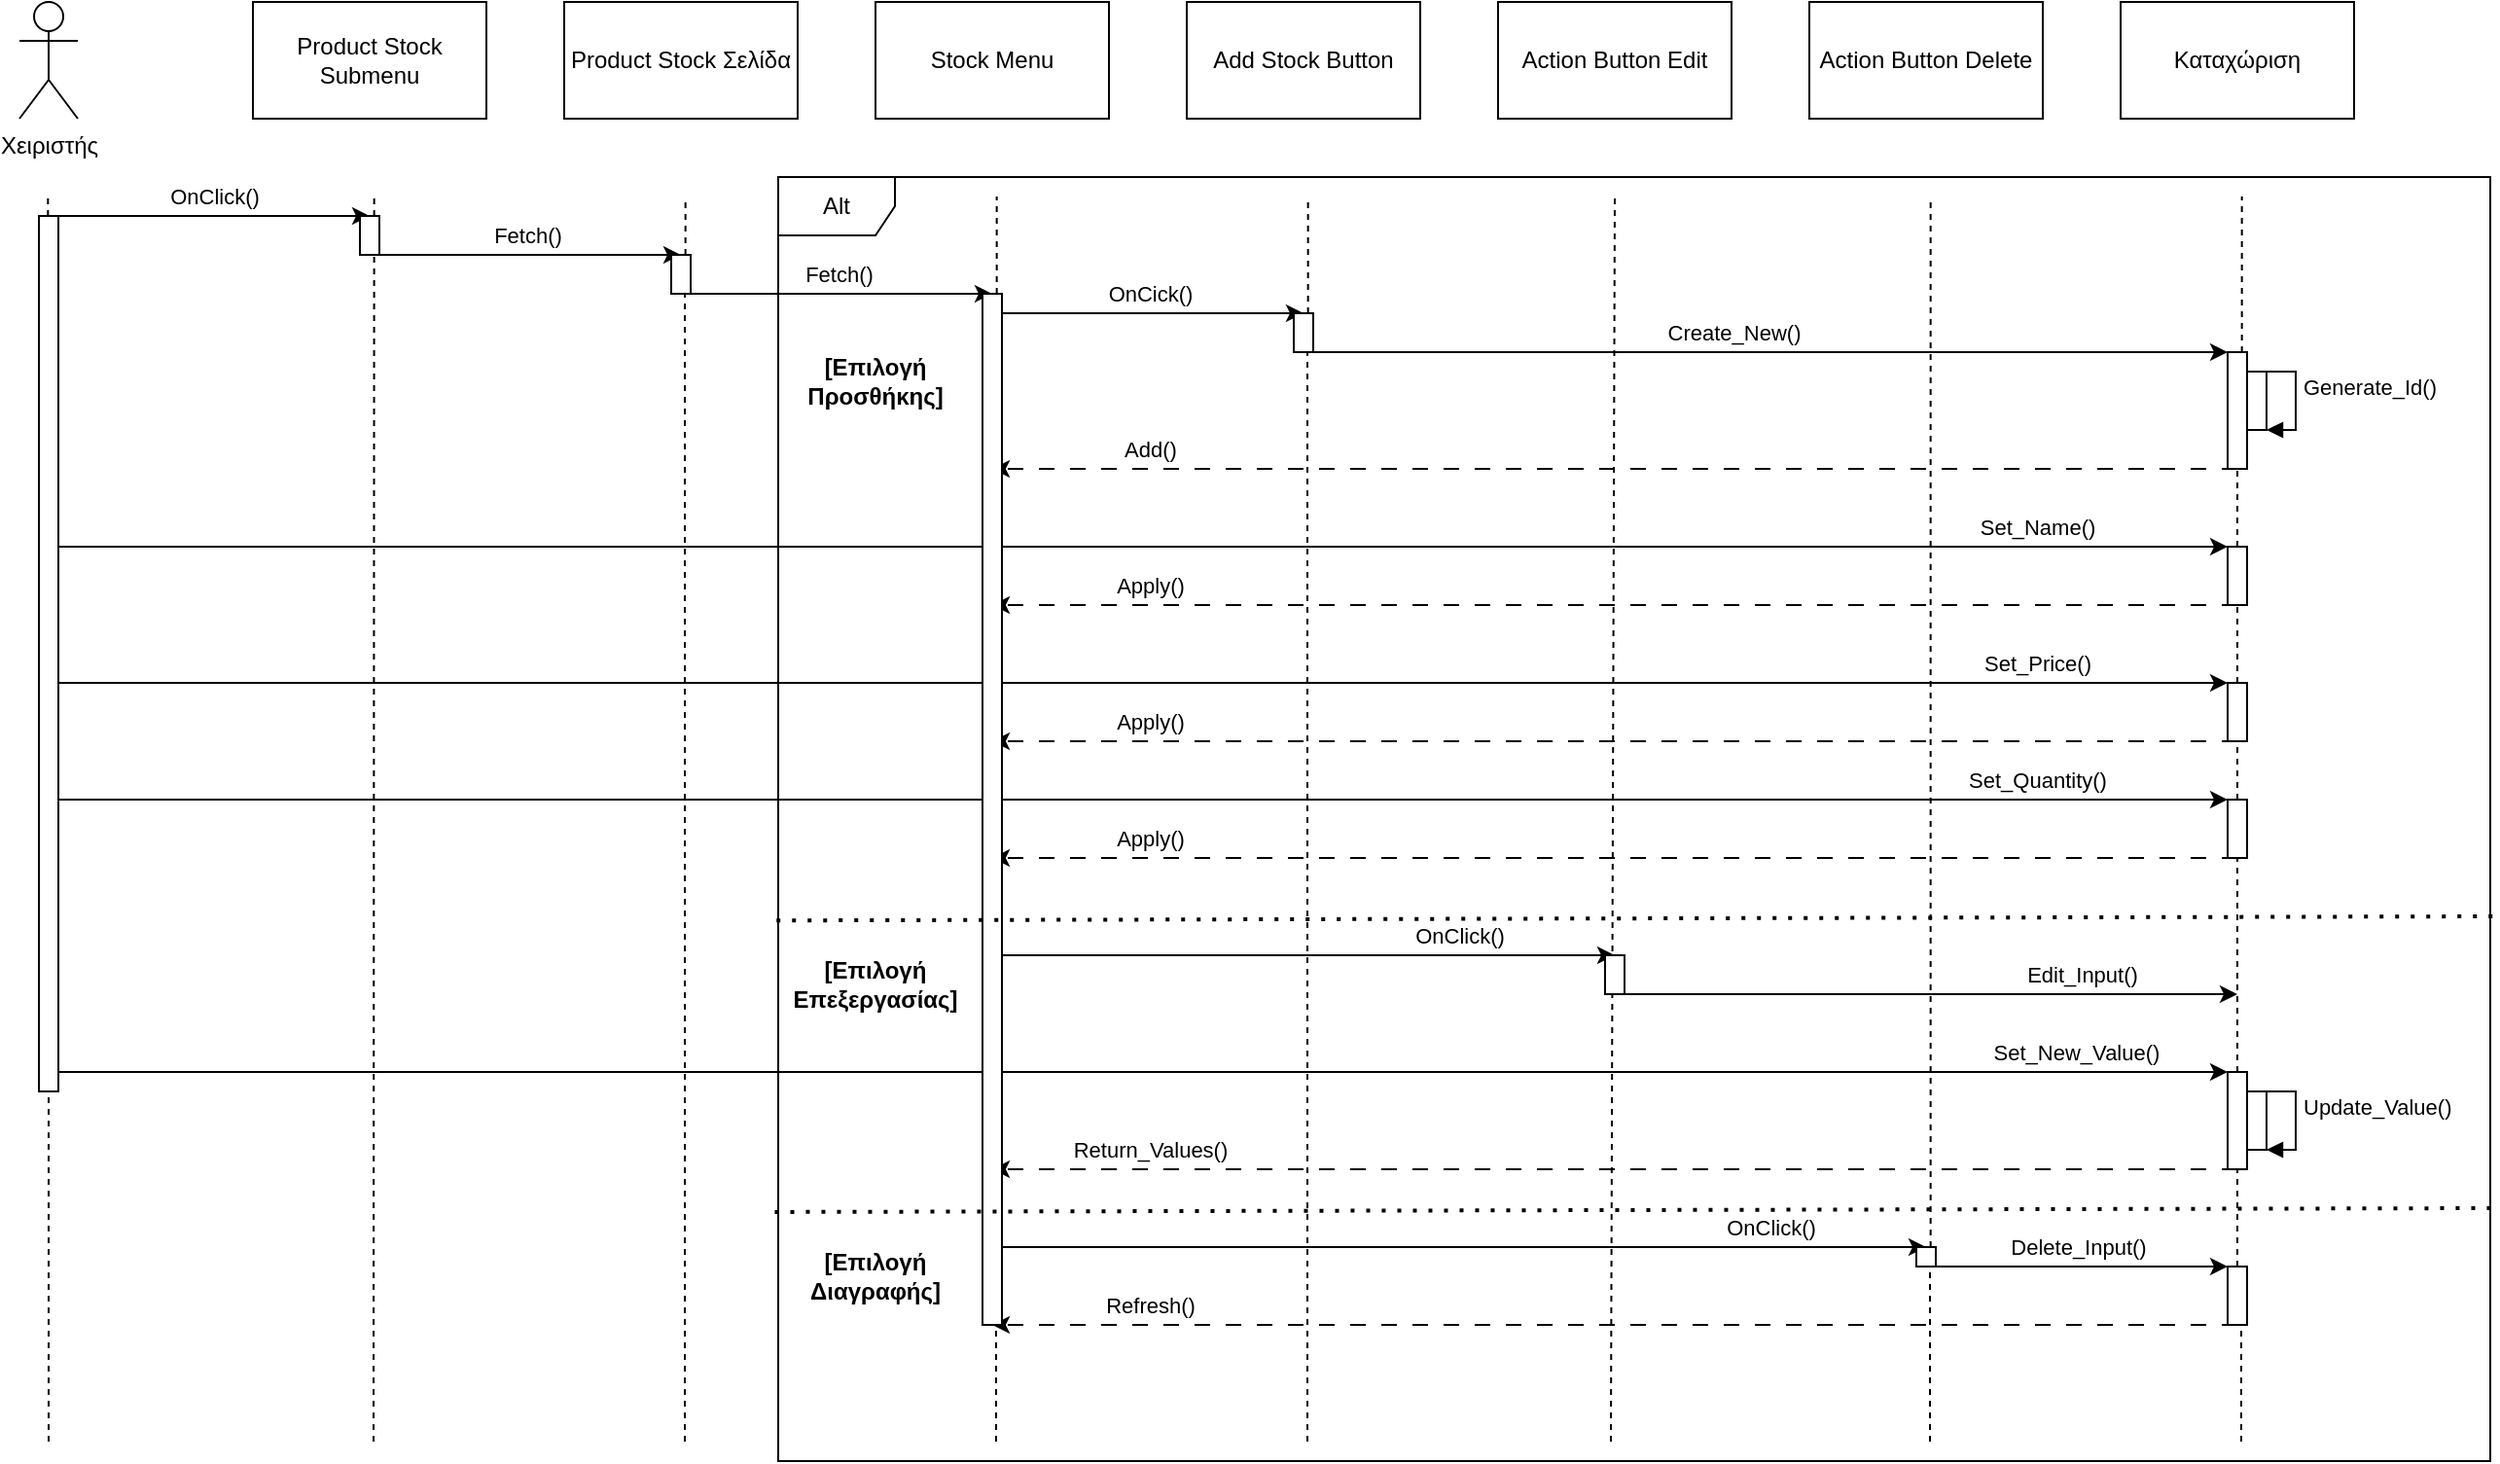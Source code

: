 <mxfile version="24.2.5" type="device">
  <diagram name="Page-1" id="X3NGkwY5kYlvdBe8u0v-">
    <mxGraphModel dx="1631" dy="1828" grid="1" gridSize="10" guides="1" tooltips="1" connect="1" arrows="1" fold="1" page="1" pageScale="1" pageWidth="850" pageHeight="1100" math="0" shadow="0">
      <root>
        <mxCell id="0" />
        <mxCell id="1" parent="0" />
        <mxCell id="H10Eus7PR0W2jTceutVu-1" value="Χειριστής" style="shape=umlActor;verticalLabelPosition=bottom;verticalAlign=top;html=1;outlineConnect=0;" parent="1" vertex="1">
          <mxGeometry x="40" y="180" width="30" height="60" as="geometry" />
        </mxCell>
        <mxCell id="H10Eus7PR0W2jTceutVu-2" value="Product Stock Submenu" style="rounded=0;whiteSpace=wrap;html=1;" parent="1" vertex="1">
          <mxGeometry x="160" y="180" width="120" height="60" as="geometry" />
        </mxCell>
        <mxCell id="H10Eus7PR0W2jTceutVu-3" value="Product Stock Σελίδα" style="rounded=0;whiteSpace=wrap;html=1;" parent="1" vertex="1">
          <mxGeometry x="320" y="180" width="120" height="60" as="geometry" />
        </mxCell>
        <mxCell id="H10Eus7PR0W2jTceutVu-4" value="Stock Menu" style="rounded=0;whiteSpace=wrap;html=1;" parent="1" vertex="1">
          <mxGeometry x="480" y="180" width="120" height="60" as="geometry" />
        </mxCell>
        <mxCell id="H10Eus7PR0W2jTceutVu-5" value="Add Stock Button" style="rounded=0;whiteSpace=wrap;html=1;" parent="1" vertex="1">
          <mxGeometry x="640" y="180" width="120" height="60" as="geometry" />
        </mxCell>
        <mxCell id="H10Eus7PR0W2jTceutVu-6" value="Action Button Edit" style="rounded=0;whiteSpace=wrap;html=1;" parent="1" vertex="1">
          <mxGeometry x="800" y="180" width="120" height="60" as="geometry" />
        </mxCell>
        <mxCell id="H10Eus7PR0W2jTceutVu-8" value="Action Button Delete" style="rounded=0;whiteSpace=wrap;html=1;" parent="1" vertex="1">
          <mxGeometry x="960" y="180" width="120" height="60" as="geometry" />
        </mxCell>
        <mxCell id="H10Eus7PR0W2jTceutVu-9" value="Καταχώριση" style="rounded=0;whiteSpace=wrap;html=1;" parent="1" vertex="1">
          <mxGeometry x="1120" y="180" width="120" height="60" as="geometry" />
        </mxCell>
        <mxCell id="H10Eus7PR0W2jTceutVu-10" value="" style="endArrow=none;dashed=1;html=1;rounded=0;" parent="1" edge="1" source="6MsB1u-Or__ngLBJhquh-13">
          <mxGeometry width="50" height="50" relative="1" as="geometry">
            <mxPoint x="55" y="920" as="sourcePoint" />
            <mxPoint x="54.66" y="280" as="targetPoint" />
          </mxGeometry>
        </mxCell>
        <mxCell id="H10Eus7PR0W2jTceutVu-11" value="" style="endArrow=none;dashed=1;html=1;rounded=0;" parent="1" edge="1">
          <mxGeometry width="50" height="50" relative="1" as="geometry">
            <mxPoint x="222" y="920" as="sourcePoint" />
            <mxPoint x="222.33" y="280" as="targetPoint" />
          </mxGeometry>
        </mxCell>
        <mxCell id="H10Eus7PR0W2jTceutVu-12" value="" style="endArrow=none;dashed=1;html=1;rounded=0;" parent="1" edge="1" source="6MsB1u-Or__ngLBJhquh-2">
          <mxGeometry width="50" height="50" relative="1" as="geometry">
            <mxPoint x="382" y="920" as="sourcePoint" />
            <mxPoint x="382.33" y="280" as="targetPoint" />
          </mxGeometry>
        </mxCell>
        <mxCell id="H10Eus7PR0W2jTceutVu-13" value="" style="endArrow=none;dashed=1;html=1;rounded=0;" parent="1" edge="1" source="6MsB1u-Or__ngLBJhquh-4">
          <mxGeometry width="50" height="50" relative="1" as="geometry">
            <mxPoint x="542" y="920" as="sourcePoint" />
            <mxPoint x="542.33" y="280" as="targetPoint" />
          </mxGeometry>
        </mxCell>
        <mxCell id="H10Eus7PR0W2jTceutVu-14" value="" style="endArrow=none;dashed=1;html=1;rounded=0;" parent="1" edge="1" source="6MsB1u-Or__ngLBJhquh-6">
          <mxGeometry width="50" height="50" relative="1" as="geometry">
            <mxPoint x="702" y="920" as="sourcePoint" />
            <mxPoint x="702.33" y="280" as="targetPoint" />
          </mxGeometry>
        </mxCell>
        <mxCell id="H10Eus7PR0W2jTceutVu-15" value="" style="endArrow=none;dashed=1;html=1;rounded=0;" parent="1" edge="1">
          <mxGeometry width="50" height="50" relative="1" as="geometry">
            <mxPoint x="858" y="920" as="sourcePoint" />
            <mxPoint x="860" y="280" as="targetPoint" />
          </mxGeometry>
        </mxCell>
        <mxCell id="H10Eus7PR0W2jTceutVu-16" value="" style="endArrow=none;dashed=1;html=1;rounded=0;" parent="1" edge="1" source="6MsB1u-Or__ngLBJhquh-25">
          <mxGeometry width="50" height="50" relative="1" as="geometry">
            <mxPoint x="1022" y="920" as="sourcePoint" />
            <mxPoint x="1022.33" y="280" as="targetPoint" />
          </mxGeometry>
        </mxCell>
        <mxCell id="H10Eus7PR0W2jTceutVu-17" value="" style="endArrow=none;dashed=1;html=1;rounded=0;" parent="1" edge="1" source="6MsB1u-Or__ngLBJhquh-8">
          <mxGeometry width="50" height="50" relative="1" as="geometry">
            <mxPoint x="1182" y="920" as="sourcePoint" />
            <mxPoint x="1182.33" y="280" as="targetPoint" />
          </mxGeometry>
        </mxCell>
        <mxCell id="H10Eus7PR0W2jTceutVu-18" value="" style="endArrow=classic;html=1;rounded=0;" parent="1" edge="1">
          <mxGeometry width="50" height="50" relative="1" as="geometry">
            <mxPoint x="60" y="290" as="sourcePoint" />
            <mxPoint x="220" y="290" as="targetPoint" />
          </mxGeometry>
        </mxCell>
        <mxCell id="H10Eus7PR0W2jTceutVu-19" value="OnClick()" style="edgeLabel;html=1;align=center;verticalAlign=middle;resizable=0;points=[];" parent="H10Eus7PR0W2jTceutVu-18" vertex="1" connectable="0">
          <mxGeometry x="-0.272" relative="1" as="geometry">
            <mxPoint x="22" y="-10" as="offset" />
          </mxGeometry>
        </mxCell>
        <mxCell id="H10Eus7PR0W2jTceutVu-20" value="" style="endArrow=classic;html=1;rounded=0;" parent="1" edge="1">
          <mxGeometry width="50" height="50" relative="1" as="geometry">
            <mxPoint x="220" y="310" as="sourcePoint" />
            <mxPoint x="380" y="310" as="targetPoint" />
          </mxGeometry>
        </mxCell>
        <mxCell id="H10Eus7PR0W2jTceutVu-21" value="Fetch()" style="edgeLabel;html=1;align=center;verticalAlign=middle;resizable=0;points=[];" parent="H10Eus7PR0W2jTceutVu-20" vertex="1" connectable="0">
          <mxGeometry x="-0.108" y="-2" relative="1" as="geometry">
            <mxPoint x="9" y="-12" as="offset" />
          </mxGeometry>
        </mxCell>
        <mxCell id="H10Eus7PR0W2jTceutVu-22" value="" style="endArrow=classic;html=1;rounded=0;" parent="1" edge="1">
          <mxGeometry width="50" height="50" relative="1" as="geometry">
            <mxPoint x="380" y="330" as="sourcePoint" />
            <mxPoint x="540" y="330" as="targetPoint" />
          </mxGeometry>
        </mxCell>
        <mxCell id="H10Eus7PR0W2jTceutVu-23" value="Fetch()" style="edgeLabel;html=1;align=center;verticalAlign=middle;resizable=0;points=[];" parent="H10Eus7PR0W2jTceutVu-22" vertex="1" connectable="0">
          <mxGeometry x="-0.108" y="-2" relative="1" as="geometry">
            <mxPoint x="9" y="-12" as="offset" />
          </mxGeometry>
        </mxCell>
        <mxCell id="H10Eus7PR0W2jTceutVu-24" value="" style="endArrow=classic;html=1;rounded=0;" parent="1" edge="1">
          <mxGeometry width="50" height="50" relative="1" as="geometry">
            <mxPoint x="540" y="340" as="sourcePoint" />
            <mxPoint x="700" y="340" as="targetPoint" />
          </mxGeometry>
        </mxCell>
        <mxCell id="H10Eus7PR0W2jTceutVu-25" value="OnCick()" style="edgeLabel;html=1;align=center;verticalAlign=middle;resizable=0;points=[];" parent="H10Eus7PR0W2jTceutVu-24" vertex="1" connectable="0">
          <mxGeometry x="-0.108" y="-2" relative="1" as="geometry">
            <mxPoint x="9" y="-12" as="offset" />
          </mxGeometry>
        </mxCell>
        <mxCell id="H10Eus7PR0W2jTceutVu-26" value="" style="endArrow=classic;html=1;rounded=0;" parent="1" edge="1">
          <mxGeometry width="50" height="50" relative="1" as="geometry">
            <mxPoint x="540" y="670" as="sourcePoint" />
            <mxPoint x="860" y="670" as="targetPoint" />
            <Array as="points">
              <mxPoint x="780" y="670" />
            </Array>
          </mxGeometry>
        </mxCell>
        <mxCell id="H10Eus7PR0W2jTceutVu-27" value="OnClick()" style="edgeLabel;html=1;align=center;verticalAlign=middle;resizable=0;points=[];" parent="H10Eus7PR0W2jTceutVu-26" vertex="1" connectable="0">
          <mxGeometry x="-0.108" y="-2" relative="1" as="geometry">
            <mxPoint x="97" y="-12" as="offset" />
          </mxGeometry>
        </mxCell>
        <mxCell id="H10Eus7PR0W2jTceutVu-29" value="" style="endArrow=classic;html=1;rounded=0;" parent="1" edge="1">
          <mxGeometry width="50" height="50" relative="1" as="geometry">
            <mxPoint x="540" y="820" as="sourcePoint" />
            <mxPoint x="1020" y="820" as="targetPoint" />
            <Array as="points">
              <mxPoint x="780" y="820" />
            </Array>
          </mxGeometry>
        </mxCell>
        <mxCell id="H10Eus7PR0W2jTceutVu-30" value="OnClick()" style="edgeLabel;html=1;align=center;verticalAlign=middle;resizable=0;points=[];" parent="H10Eus7PR0W2jTceutVu-29" vertex="1" connectable="0">
          <mxGeometry x="-0.108" y="-2" relative="1" as="geometry">
            <mxPoint x="186" y="-12" as="offset" />
          </mxGeometry>
        </mxCell>
        <mxCell id="H10Eus7PR0W2jTceutVu-33" value="" style="endArrow=classic;html=1;rounded=0;" parent="1" edge="1" target="6MsB1u-Or__ngLBJhquh-8">
          <mxGeometry width="50" height="50" relative="1" as="geometry">
            <mxPoint x="700" y="360" as="sourcePoint" />
            <mxPoint x="1180" y="360" as="targetPoint" />
          </mxGeometry>
        </mxCell>
        <mxCell id="H10Eus7PR0W2jTceutVu-34" value="Create_New()" style="edgeLabel;html=1;align=center;verticalAlign=middle;resizable=0;points=[];" parent="H10Eus7PR0W2jTceutVu-33" vertex="1" connectable="0">
          <mxGeometry x="-0.108" y="-2" relative="1" as="geometry">
            <mxPoint x="9" y="-12" as="offset" />
          </mxGeometry>
        </mxCell>
        <mxCell id="H10Eus7PR0W2jTceutVu-36" value="Generate_Id()" style="html=1;align=left;spacingLeft=2;endArrow=block;rounded=0;edgeStyle=orthogonalEdgeStyle;curved=0;rounded=0;" parent="1" edge="1" target="6MsB1u-Or__ngLBJhquh-10">
          <mxGeometry relative="1" as="geometry">
            <mxPoint x="1180" y="370" as="sourcePoint" />
            <Array as="points">
              <mxPoint x="1210" y="370" />
              <mxPoint x="1210" y="400" />
            </Array>
            <mxPoint x="1185" y="400" as="targetPoint" />
          </mxGeometry>
        </mxCell>
        <mxCell id="H10Eus7PR0W2jTceutVu-37" value="" style="endArrow=classic;html=1;rounded=0;dashed=1;dashPattern=8 8;" parent="1" edge="1">
          <mxGeometry width="50" height="50" relative="1" as="geometry">
            <mxPoint x="1180" y="420" as="sourcePoint" />
            <mxPoint x="540" y="420" as="targetPoint" />
          </mxGeometry>
        </mxCell>
        <mxCell id="H10Eus7PR0W2jTceutVu-38" value="Add()" style="edgeLabel;html=1;align=center;verticalAlign=middle;resizable=0;points=[];" parent="H10Eus7PR0W2jTceutVu-37" vertex="1" connectable="0">
          <mxGeometry x="-0.108" y="-2" relative="1" as="geometry">
            <mxPoint x="-274" y="-8" as="offset" />
          </mxGeometry>
        </mxCell>
        <mxCell id="H10Eus7PR0W2jTceutVu-39" value="" style="endArrow=classic;html=1;rounded=0;" parent="1" edge="1" target="6MsB1u-Or__ngLBJhquh-20">
          <mxGeometry width="50" height="50" relative="1" as="geometry">
            <mxPoint x="50" y="460" as="sourcePoint" />
            <mxPoint x="1182.353" y="460" as="targetPoint" />
          </mxGeometry>
        </mxCell>
        <mxCell id="H10Eus7PR0W2jTceutVu-40" value="Set_Name()" style="edgeLabel;html=1;align=center;verticalAlign=middle;resizable=0;points=[];" parent="H10Eus7PR0W2jTceutVu-39" vertex="1" connectable="0">
          <mxGeometry x="-0.272" relative="1" as="geometry">
            <mxPoint x="617" y="-10" as="offset" />
          </mxGeometry>
        </mxCell>
        <mxCell id="H10Eus7PR0W2jTceutVu-41" value="" style="endArrow=classic;html=1;rounded=0;dashed=1;dashPattern=8 8;" parent="1" edge="1">
          <mxGeometry width="50" height="50" relative="1" as="geometry">
            <mxPoint x="1180" y="490" as="sourcePoint" />
            <mxPoint x="540" y="490" as="targetPoint" />
          </mxGeometry>
        </mxCell>
        <mxCell id="H10Eus7PR0W2jTceutVu-42" value="Apply()" style="edgeLabel;html=1;align=center;verticalAlign=middle;resizable=0;points=[];" parent="H10Eus7PR0W2jTceutVu-41" vertex="1" connectable="0">
          <mxGeometry x="-0.108" y="-2" relative="1" as="geometry">
            <mxPoint x="-274" y="-8" as="offset" />
          </mxGeometry>
        </mxCell>
        <mxCell id="H10Eus7PR0W2jTceutVu-43" value="" style="endArrow=classic;html=1;rounded=0;" parent="1" edge="1" target="6MsB1u-Or__ngLBJhquh-18">
          <mxGeometry width="50" height="50" relative="1" as="geometry">
            <mxPoint x="50" y="530" as="sourcePoint" />
            <mxPoint x="1182.353" y="530" as="targetPoint" />
          </mxGeometry>
        </mxCell>
        <mxCell id="H10Eus7PR0W2jTceutVu-44" value="Set_Price()" style="edgeLabel;html=1;align=center;verticalAlign=middle;resizable=0;points=[];" parent="H10Eus7PR0W2jTceutVu-43" vertex="1" connectable="0">
          <mxGeometry x="-0.272" relative="1" as="geometry">
            <mxPoint x="617" y="-10" as="offset" />
          </mxGeometry>
        </mxCell>
        <mxCell id="H10Eus7PR0W2jTceutVu-45" value="" style="endArrow=classic;html=1;rounded=0;dashed=1;dashPattern=8 8;" parent="1" edge="1">
          <mxGeometry width="50" height="50" relative="1" as="geometry">
            <mxPoint x="1180" y="560" as="sourcePoint" />
            <mxPoint x="540" y="560" as="targetPoint" />
          </mxGeometry>
        </mxCell>
        <mxCell id="H10Eus7PR0W2jTceutVu-46" value="Apply()" style="edgeLabel;html=1;align=center;verticalAlign=middle;resizable=0;points=[];" parent="H10Eus7PR0W2jTceutVu-45" vertex="1" connectable="0">
          <mxGeometry x="-0.108" y="-2" relative="1" as="geometry">
            <mxPoint x="-274" y="-8" as="offset" />
          </mxGeometry>
        </mxCell>
        <mxCell id="H10Eus7PR0W2jTceutVu-47" value="" style="endArrow=classic;html=1;rounded=0;" parent="1" edge="1" target="6MsB1u-Or__ngLBJhquh-16">
          <mxGeometry width="50" height="50" relative="1" as="geometry">
            <mxPoint x="50" y="590" as="sourcePoint" />
            <mxPoint x="1182.353" y="590" as="targetPoint" />
          </mxGeometry>
        </mxCell>
        <mxCell id="H10Eus7PR0W2jTceutVu-48" value="Set_Quantity()" style="edgeLabel;html=1;align=center;verticalAlign=middle;resizable=0;points=[];" parent="H10Eus7PR0W2jTceutVu-47" vertex="1" connectable="0">
          <mxGeometry x="-0.272" relative="1" as="geometry">
            <mxPoint x="617" y="-10" as="offset" />
          </mxGeometry>
        </mxCell>
        <mxCell id="H10Eus7PR0W2jTceutVu-49" value="" style="endArrow=classic;html=1;rounded=0;dashed=1;dashPattern=8 8;" parent="1" edge="1">
          <mxGeometry width="50" height="50" relative="1" as="geometry">
            <mxPoint x="1180" y="620" as="sourcePoint" />
            <mxPoint x="540" y="620" as="targetPoint" />
          </mxGeometry>
        </mxCell>
        <mxCell id="H10Eus7PR0W2jTceutVu-50" value="Apply()" style="edgeLabel;html=1;align=center;verticalAlign=middle;resizable=0;points=[];" parent="H10Eus7PR0W2jTceutVu-49" vertex="1" connectable="0">
          <mxGeometry x="-0.108" y="-2" relative="1" as="geometry">
            <mxPoint x="-274" y="-8" as="offset" />
          </mxGeometry>
        </mxCell>
        <mxCell id="H10Eus7PR0W2jTceutVu-51" value="" style="endArrow=classic;html=1;rounded=0;" parent="1" edge="1">
          <mxGeometry width="50" height="50" relative="1" as="geometry">
            <mxPoint x="860" y="690" as="sourcePoint" />
            <mxPoint x="1180" y="690" as="targetPoint" />
            <Array as="points">
              <mxPoint x="1100" y="690" />
            </Array>
          </mxGeometry>
        </mxCell>
        <mxCell id="H10Eus7PR0W2jTceutVu-52" value="Edit_Input()" style="edgeLabel;html=1;align=center;verticalAlign=middle;resizable=0;points=[];" parent="H10Eus7PR0W2jTceutVu-51" vertex="1" connectable="0">
          <mxGeometry x="-0.108" y="-2" relative="1" as="geometry">
            <mxPoint x="97" y="-12" as="offset" />
          </mxGeometry>
        </mxCell>
        <mxCell id="H10Eus7PR0W2jTceutVu-53" value="" style="endArrow=classic;html=1;rounded=0;" parent="1" edge="1" target="6MsB1u-Or__ngLBJhquh-22">
          <mxGeometry width="50" height="50" relative="1" as="geometry">
            <mxPoint x="50" y="730" as="sourcePoint" />
            <mxPoint x="1182.353" y="730" as="targetPoint" />
          </mxGeometry>
        </mxCell>
        <mxCell id="H10Eus7PR0W2jTceutVu-54" value="Set_New_Value()" style="edgeLabel;html=1;align=center;verticalAlign=middle;resizable=0;points=[];" parent="H10Eus7PR0W2jTceutVu-53" vertex="1" connectable="0">
          <mxGeometry x="-0.272" relative="1" as="geometry">
            <mxPoint x="637" y="-10" as="offset" />
          </mxGeometry>
        </mxCell>
        <mxCell id="H10Eus7PR0W2jTceutVu-55" value="Update_Value()" style="html=1;align=left;spacingLeft=2;endArrow=block;rounded=0;edgeStyle=orthogonalEdgeStyle;curved=0;rounded=0;" parent="1" edge="1" target="6MsB1u-Or__ngLBJhquh-24">
          <mxGeometry relative="1" as="geometry">
            <mxPoint x="1180" y="740" as="sourcePoint" />
            <Array as="points">
              <mxPoint x="1210" y="740" />
              <mxPoint x="1210" y="770" />
            </Array>
            <mxPoint x="1185" y="770" as="targetPoint" />
          </mxGeometry>
        </mxCell>
        <mxCell id="H10Eus7PR0W2jTceutVu-57" value="" style="endArrow=classic;html=1;rounded=0;dashed=1;dashPattern=8 8;" parent="1" edge="1">
          <mxGeometry width="50" height="50" relative="1" as="geometry">
            <mxPoint x="1180" y="780" as="sourcePoint" />
            <mxPoint x="540" y="780" as="targetPoint" />
          </mxGeometry>
        </mxCell>
        <mxCell id="H10Eus7PR0W2jTceutVu-58" value="Return_Values()" style="edgeLabel;html=1;align=center;verticalAlign=middle;resizable=0;points=[];" parent="H10Eus7PR0W2jTceutVu-57" vertex="1" connectable="0">
          <mxGeometry x="-0.108" y="-2" relative="1" as="geometry">
            <mxPoint x="-274" y="-8" as="offset" />
          </mxGeometry>
        </mxCell>
        <mxCell id="H10Eus7PR0W2jTceutVu-59" value="" style="endArrow=classic;html=1;rounded=0;" parent="1" edge="1" target="6MsB1u-Or__ngLBJhquh-30">
          <mxGeometry width="50" height="50" relative="1" as="geometry">
            <mxPoint x="1020" y="830" as="sourcePoint" />
            <mxPoint x="1180" y="830" as="targetPoint" />
          </mxGeometry>
        </mxCell>
        <mxCell id="H10Eus7PR0W2jTceutVu-60" value="Delete_Input()" style="edgeLabel;html=1;align=center;verticalAlign=middle;resizable=0;points=[];" parent="H10Eus7PR0W2jTceutVu-59" vertex="1" connectable="0">
          <mxGeometry x="-0.108" y="-2" relative="1" as="geometry">
            <mxPoint x="9" y="-12" as="offset" />
          </mxGeometry>
        </mxCell>
        <mxCell id="H10Eus7PR0W2jTceutVu-62" value="" style="endArrow=classic;html=1;rounded=0;dashed=1;dashPattern=8 8;" parent="1" edge="1">
          <mxGeometry width="50" height="50" relative="1" as="geometry">
            <mxPoint x="1180" y="860" as="sourcePoint" />
            <mxPoint x="540" y="860" as="targetPoint" />
          </mxGeometry>
        </mxCell>
        <mxCell id="H10Eus7PR0W2jTceutVu-63" value="Refresh()" style="edgeLabel;html=1;align=center;verticalAlign=middle;resizable=0;points=[];" parent="H10Eus7PR0W2jTceutVu-62" vertex="1" connectable="0">
          <mxGeometry x="-0.108" y="-2" relative="1" as="geometry">
            <mxPoint x="-274" y="-8" as="offset" />
          </mxGeometry>
        </mxCell>
        <mxCell id="6MsB1u-Or__ngLBJhquh-1" value="" style="html=1;points=[[0,0,0,0,5],[0,1,0,0,-5],[1,0,0,0,5],[1,1,0,0,-5]];perimeter=orthogonalPerimeter;outlineConnect=0;targetShapes=umlLifeline;portConstraint=eastwest;newEdgeStyle={&quot;curved&quot;:0,&quot;rounded&quot;:0};" vertex="1" parent="1">
          <mxGeometry x="215" y="290" width="10" height="20" as="geometry" />
        </mxCell>
        <mxCell id="6MsB1u-Or__ngLBJhquh-3" value="" style="endArrow=none;dashed=1;html=1;rounded=0;" edge="1" parent="1" target="6MsB1u-Or__ngLBJhquh-2">
          <mxGeometry width="50" height="50" relative="1" as="geometry">
            <mxPoint x="382" y="920" as="sourcePoint" />
            <mxPoint x="382.33" y="280" as="targetPoint" />
          </mxGeometry>
        </mxCell>
        <mxCell id="6MsB1u-Or__ngLBJhquh-2" value="" style="html=1;points=[[0,0,0,0,5],[0,1,0,0,-5],[1,0,0,0,5],[1,1,0,0,-5]];perimeter=orthogonalPerimeter;outlineConnect=0;targetShapes=umlLifeline;portConstraint=eastwest;newEdgeStyle={&quot;curved&quot;:0,&quot;rounded&quot;:0};" vertex="1" parent="1">
          <mxGeometry x="375" y="310" width="10" height="20" as="geometry" />
        </mxCell>
        <mxCell id="6MsB1u-Or__ngLBJhquh-5" value="" style="endArrow=none;dashed=1;html=1;rounded=0;" edge="1" parent="1" target="6MsB1u-Or__ngLBJhquh-4">
          <mxGeometry width="50" height="50" relative="1" as="geometry">
            <mxPoint x="542" y="920" as="sourcePoint" />
            <mxPoint x="542.33" y="280" as="targetPoint" />
          </mxGeometry>
        </mxCell>
        <mxCell id="6MsB1u-Or__ngLBJhquh-4" value="" style="html=1;points=[[0,0,0,0,5],[0,1,0,0,-5],[1,0,0,0,5],[1,1,0,0,-5]];perimeter=orthogonalPerimeter;outlineConnect=0;targetShapes=umlLifeline;portConstraint=eastwest;newEdgeStyle={&quot;curved&quot;:0,&quot;rounded&quot;:0};" vertex="1" parent="1">
          <mxGeometry x="535" y="330" width="10" height="530" as="geometry" />
        </mxCell>
        <mxCell id="6MsB1u-Or__ngLBJhquh-7" value="" style="endArrow=none;dashed=1;html=1;rounded=0;" edge="1" parent="1" target="6MsB1u-Or__ngLBJhquh-6">
          <mxGeometry width="50" height="50" relative="1" as="geometry">
            <mxPoint x="702" y="920" as="sourcePoint" />
            <mxPoint x="702.33" y="280" as="targetPoint" />
          </mxGeometry>
        </mxCell>
        <mxCell id="6MsB1u-Or__ngLBJhquh-6" value="" style="html=1;points=[[0,0,0,0,5],[0,1,0,0,-5],[1,0,0,0,5],[1,1,0,0,-5]];perimeter=orthogonalPerimeter;outlineConnect=0;targetShapes=umlLifeline;portConstraint=eastwest;newEdgeStyle={&quot;curved&quot;:0,&quot;rounded&quot;:0};" vertex="1" parent="1">
          <mxGeometry x="695" y="340" width="10" height="20" as="geometry" />
        </mxCell>
        <mxCell id="6MsB1u-Or__ngLBJhquh-9" value="" style="endArrow=none;dashed=1;html=1;rounded=0;" edge="1" parent="1" source="6MsB1u-Or__ngLBJhquh-20" target="6MsB1u-Or__ngLBJhquh-8">
          <mxGeometry width="50" height="50" relative="1" as="geometry">
            <mxPoint x="1182" y="920" as="sourcePoint" />
            <mxPoint x="1182.33" y="280" as="targetPoint" />
          </mxGeometry>
        </mxCell>
        <mxCell id="6MsB1u-Or__ngLBJhquh-8" value="" style="html=1;points=[[0,0,0,0,5],[0,1,0,0,-5],[1,0,0,0,5],[1,1,0,0,-5]];perimeter=orthogonalPerimeter;outlineConnect=0;targetShapes=umlLifeline;portConstraint=eastwest;newEdgeStyle={&quot;curved&quot;:0,&quot;rounded&quot;:0};" vertex="1" parent="1">
          <mxGeometry x="1175" y="360" width="10" height="60" as="geometry" />
        </mxCell>
        <mxCell id="6MsB1u-Or__ngLBJhquh-10" value="" style="html=1;points=[[0,0,0,0,5],[0,1,0,0,-5],[1,0,0,0,5],[1,1,0,0,-5]];perimeter=orthogonalPerimeter;outlineConnect=0;targetShapes=umlLifeline;portConstraint=eastwest;newEdgeStyle={&quot;curved&quot;:0,&quot;rounded&quot;:0};" vertex="1" parent="1">
          <mxGeometry x="1185" y="370" width="10" height="30" as="geometry" />
        </mxCell>
        <mxCell id="6MsB1u-Or__ngLBJhquh-12" value="" style="endArrow=none;dashed=1;html=1;rounded=0;" edge="1" parent="1" target="6MsB1u-Or__ngLBJhquh-13">
          <mxGeometry width="50" height="50" relative="1" as="geometry">
            <mxPoint x="55" y="920" as="sourcePoint" />
            <mxPoint x="54.66" y="280" as="targetPoint" />
          </mxGeometry>
        </mxCell>
        <mxCell id="6MsB1u-Or__ngLBJhquh-13" value="" style="html=1;points=[[0,0,0,0,5],[0,1,0,0,-5],[1,0,0,0,5],[1,1,0,0,-5]];perimeter=orthogonalPerimeter;outlineConnect=0;targetShapes=umlLifeline;portConstraint=eastwest;newEdgeStyle={&quot;curved&quot;:0,&quot;rounded&quot;:0};" vertex="1" parent="1">
          <mxGeometry x="50" y="290" width="10" height="450" as="geometry" />
        </mxCell>
        <mxCell id="6MsB1u-Or__ngLBJhquh-15" value="" style="html=1;points=[[0,0,0,0,5],[0,1,0,0,-5],[1,0,0,0,5],[1,1,0,0,-5]];perimeter=orthogonalPerimeter;outlineConnect=0;targetShapes=umlLifeline;portConstraint=eastwest;newEdgeStyle={&quot;curved&quot;:0,&quot;rounded&quot;:0};" vertex="1" parent="1">
          <mxGeometry x="855" y="670" width="10" height="20" as="geometry" />
        </mxCell>
        <mxCell id="6MsB1u-Or__ngLBJhquh-17" value="" style="endArrow=none;dashed=1;html=1;rounded=0;" edge="1" parent="1" source="6MsB1u-Or__ngLBJhquh-22" target="6MsB1u-Or__ngLBJhquh-16">
          <mxGeometry width="50" height="50" relative="1" as="geometry">
            <mxPoint x="1182" y="920" as="sourcePoint" />
            <mxPoint x="1182" y="420" as="targetPoint" />
          </mxGeometry>
        </mxCell>
        <mxCell id="6MsB1u-Or__ngLBJhquh-16" value="" style="html=1;points=[[0,0,0,0,5],[0,1,0,0,-5],[1,0,0,0,5],[1,1,0,0,-5]];perimeter=orthogonalPerimeter;outlineConnect=0;targetShapes=umlLifeline;portConstraint=eastwest;newEdgeStyle={&quot;curved&quot;:0,&quot;rounded&quot;:0};" vertex="1" parent="1">
          <mxGeometry x="1175" y="590" width="10" height="30" as="geometry" />
        </mxCell>
        <mxCell id="6MsB1u-Or__ngLBJhquh-19" value="" style="endArrow=none;dashed=1;html=1;rounded=0;" edge="1" parent="1" source="6MsB1u-Or__ngLBJhquh-16" target="6MsB1u-Or__ngLBJhquh-18">
          <mxGeometry width="50" height="50" relative="1" as="geometry">
            <mxPoint x="1180" y="590" as="sourcePoint" />
            <mxPoint x="1180" y="420" as="targetPoint" />
          </mxGeometry>
        </mxCell>
        <mxCell id="6MsB1u-Or__ngLBJhquh-18" value="" style="html=1;points=[[0,0,0,0,5],[0,1,0,0,-5],[1,0,0,0,5],[1,1,0,0,-5]];perimeter=orthogonalPerimeter;outlineConnect=0;targetShapes=umlLifeline;portConstraint=eastwest;newEdgeStyle={&quot;curved&quot;:0,&quot;rounded&quot;:0};" vertex="1" parent="1">
          <mxGeometry x="1175" y="530" width="10" height="30" as="geometry" />
        </mxCell>
        <mxCell id="6MsB1u-Or__ngLBJhquh-21" value="" style="endArrow=none;dashed=1;html=1;rounded=0;" edge="1" parent="1" source="6MsB1u-Or__ngLBJhquh-18" target="6MsB1u-Or__ngLBJhquh-20">
          <mxGeometry width="50" height="50" relative="1" as="geometry">
            <mxPoint x="1180" y="530" as="sourcePoint" />
            <mxPoint x="1180" y="420" as="targetPoint" />
          </mxGeometry>
        </mxCell>
        <mxCell id="6MsB1u-Or__ngLBJhquh-20" value="" style="html=1;points=[[0,0,0,0,5],[0,1,0,0,-5],[1,0,0,0,5],[1,1,0,0,-5]];perimeter=orthogonalPerimeter;outlineConnect=0;targetShapes=umlLifeline;portConstraint=eastwest;newEdgeStyle={&quot;curved&quot;:0,&quot;rounded&quot;:0};" vertex="1" parent="1">
          <mxGeometry x="1175" y="460" width="10" height="30" as="geometry" />
        </mxCell>
        <mxCell id="6MsB1u-Or__ngLBJhquh-23" value="" style="endArrow=none;dashed=1;html=1;rounded=0;" edge="1" parent="1" source="6MsB1u-Or__ngLBJhquh-30" target="6MsB1u-Or__ngLBJhquh-22">
          <mxGeometry width="50" height="50" relative="1" as="geometry">
            <mxPoint x="1182" y="920" as="sourcePoint" />
            <mxPoint x="1182" y="620" as="targetPoint" />
          </mxGeometry>
        </mxCell>
        <mxCell id="6MsB1u-Or__ngLBJhquh-22" value="" style="html=1;points=[[0,0,0,0,5],[0,1,0,0,-5],[1,0,0,0,5],[1,1,0,0,-5]];perimeter=orthogonalPerimeter;outlineConnect=0;targetShapes=umlLifeline;portConstraint=eastwest;newEdgeStyle={&quot;curved&quot;:0,&quot;rounded&quot;:0};" vertex="1" parent="1">
          <mxGeometry x="1175" y="730" width="10" height="50" as="geometry" />
        </mxCell>
        <mxCell id="6MsB1u-Or__ngLBJhquh-24" value="" style="html=1;points=[[0,0,0,0,5],[0,1,0,0,-5],[1,0,0,0,5],[1,1,0,0,-5]];perimeter=orthogonalPerimeter;outlineConnect=0;targetShapes=umlLifeline;portConstraint=eastwest;newEdgeStyle={&quot;curved&quot;:0,&quot;rounded&quot;:0};" vertex="1" parent="1">
          <mxGeometry x="1185" y="740" width="10" height="30" as="geometry" />
        </mxCell>
        <mxCell id="6MsB1u-Or__ngLBJhquh-29" value="" style="endArrow=none;dashed=1;html=1;rounded=0;" edge="1" parent="1" target="6MsB1u-Or__ngLBJhquh-25">
          <mxGeometry width="50" height="50" relative="1" as="geometry">
            <mxPoint x="1022" y="920" as="sourcePoint" />
            <mxPoint x="1022.33" y="280" as="targetPoint" />
          </mxGeometry>
        </mxCell>
        <mxCell id="6MsB1u-Or__ngLBJhquh-25" value="" style="html=1;points=[[0,0,0,0,5],[0,1,0,0,-5],[1,0,0,0,5],[1,1,0,0,-5]];perimeter=orthogonalPerimeter;outlineConnect=0;targetShapes=umlLifeline;portConstraint=eastwest;newEdgeStyle={&quot;curved&quot;:0,&quot;rounded&quot;:0};" vertex="1" parent="1">
          <mxGeometry x="1015" y="820" width="10" height="10" as="geometry" />
        </mxCell>
        <mxCell id="6MsB1u-Or__ngLBJhquh-31" value="" style="endArrow=none;dashed=1;html=1;rounded=0;" edge="1" parent="1" target="6MsB1u-Or__ngLBJhquh-30">
          <mxGeometry width="50" height="50" relative="1" as="geometry">
            <mxPoint x="1182" y="920" as="sourcePoint" />
            <mxPoint x="1182" y="780" as="targetPoint" />
          </mxGeometry>
        </mxCell>
        <mxCell id="6MsB1u-Or__ngLBJhquh-30" value="" style="html=1;points=[[0,0,0,0,5],[0,1,0,0,-5],[1,0,0,0,5],[1,1,0,0,-5]];perimeter=orthogonalPerimeter;outlineConnect=0;targetShapes=umlLifeline;portConstraint=eastwest;newEdgeStyle={&quot;curved&quot;:0,&quot;rounded&quot;:0};" vertex="1" parent="1">
          <mxGeometry x="1175" y="830" width="10" height="30" as="geometry" />
        </mxCell>
        <mxCell id="6MsB1u-Or__ngLBJhquh-32" value="Alt" style="shape=umlFrame;whiteSpace=wrap;html=1;pointerEvents=0;" vertex="1" parent="1">
          <mxGeometry x="430" y="270" width="880" height="660" as="geometry" />
        </mxCell>
        <mxCell id="6MsB1u-Or__ngLBJhquh-33" value="" style="endArrow=none;dashed=1;html=1;dashPattern=1 3;strokeWidth=2;rounded=0;entryX=1.002;entryY=0.586;entryDx=0;entryDy=0;entryPerimeter=0;exitX=-0.001;exitY=0.579;exitDx=0;exitDy=0;exitPerimeter=0;" edge="1" parent="1" source="6MsB1u-Or__ngLBJhquh-32">
          <mxGeometry width="50" height="50" relative="1" as="geometry">
            <mxPoint x="480" y="653.24" as="sourcePoint" />
            <mxPoint x="1311.66" y="650" as="targetPoint" />
          </mxGeometry>
        </mxCell>
        <mxCell id="6MsB1u-Or__ngLBJhquh-34" value="" style="endArrow=none;dashed=1;html=1;dashPattern=1 3;strokeWidth=2;rounded=0;entryX=1.002;entryY=0.586;entryDx=0;entryDy=0;entryPerimeter=0;exitX=-0.002;exitY=0.806;exitDx=0;exitDy=0;exitPerimeter=0;" edge="1" parent="1" source="6MsB1u-Or__ngLBJhquh-32">
          <mxGeometry width="50" height="50" relative="1" as="geometry">
            <mxPoint x="480" y="803" as="sourcePoint" />
            <mxPoint x="1311.66" y="800" as="targetPoint" />
          </mxGeometry>
        </mxCell>
        <mxCell id="6MsB1u-Or__ngLBJhquh-35" value="&lt;b&gt;[Επιλογή Προσθήκης]&lt;/b&gt;" style="text;html=1;align=center;verticalAlign=middle;whiteSpace=wrap;rounded=0;" vertex="1" parent="1">
          <mxGeometry x="450" y="360" width="60" height="30" as="geometry" />
        </mxCell>
        <mxCell id="6MsB1u-Or__ngLBJhquh-36" value="&lt;b&gt;[Επιλογή Επεξεργασίας]&lt;/b&gt;" style="text;html=1;align=center;verticalAlign=middle;whiteSpace=wrap;rounded=0;" vertex="1" parent="1">
          <mxGeometry x="450" y="670" width="60" height="30" as="geometry" />
        </mxCell>
        <mxCell id="6MsB1u-Or__ngLBJhquh-37" value="&lt;b&gt;[Επιλογή Διαγραφής]&lt;/b&gt;" style="text;html=1;align=center;verticalAlign=middle;whiteSpace=wrap;rounded=0;" vertex="1" parent="1">
          <mxGeometry x="450" y="820" width="60" height="30" as="geometry" />
        </mxCell>
      </root>
    </mxGraphModel>
  </diagram>
</mxfile>
